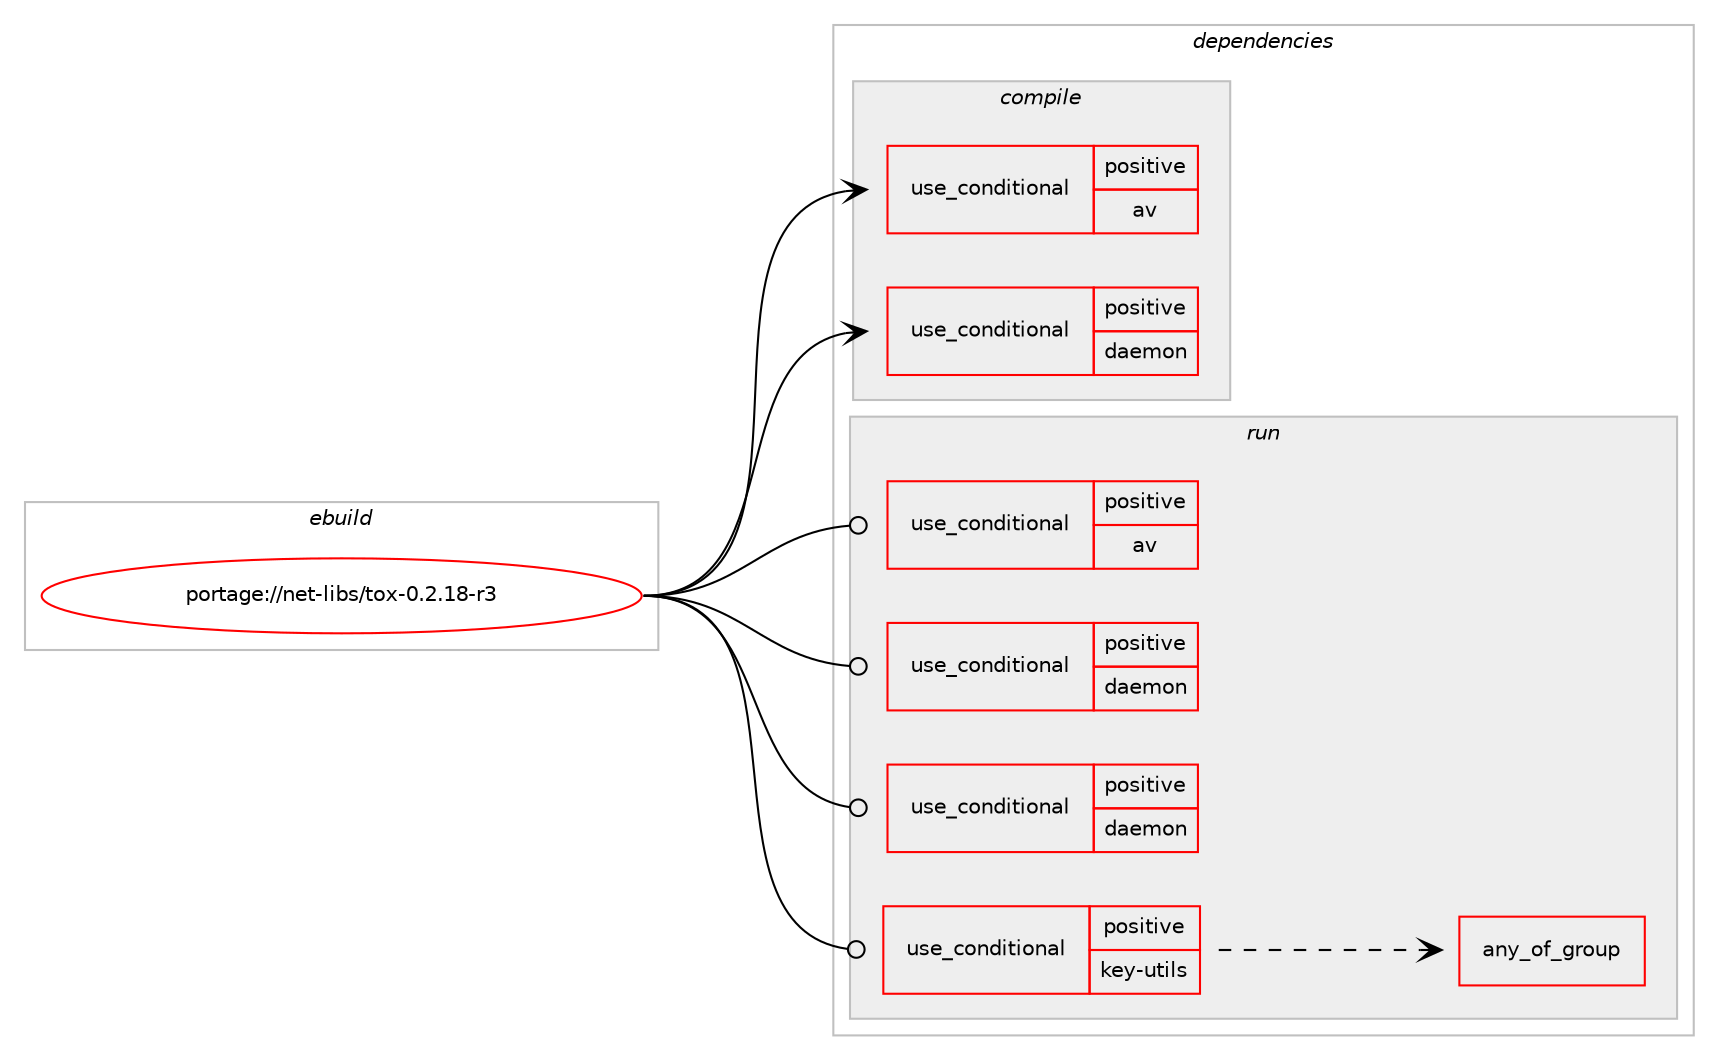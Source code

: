 digraph prolog {

# *************
# Graph options
# *************

newrank=true;
concentrate=true;
compound=true;
graph [rankdir=LR,fontname=Helvetica,fontsize=10,ranksep=1.5];#, ranksep=2.5, nodesep=0.2];
edge  [arrowhead=vee];
node  [fontname=Helvetica,fontsize=10];

# **********
# The ebuild
# **********

subgraph cluster_leftcol {
color=gray;
rank=same;
label=<<i>ebuild</i>>;
id [label="portage://net-libs/tox-0.2.18-r3", color=red, width=4, href="../net-libs/tox-0.2.18-r3.svg"];
}

# ****************
# The dependencies
# ****************

subgraph cluster_midcol {
color=gray;
label=<<i>dependencies</i>>;
subgraph cluster_compile {
fillcolor="#eeeeee";
style=filled;
label=<<i>compile</i>>;
subgraph cond3626 {
dependency5594 [label=<<TABLE BORDER="0" CELLBORDER="1" CELLSPACING="0" CELLPADDING="4"><TR><TD ROWSPAN="3" CELLPADDING="10">use_conditional</TD></TR><TR><TD>positive</TD></TR><TR><TD>av</TD></TR></TABLE>>, shape=none, color=red];
# *** BEGIN UNKNOWN DEPENDENCY TYPE (TODO) ***
# dependency5594 -> package_dependency(portage://net-libs/tox-0.2.18-r3,install,no,media-libs,libvpx,none,[,,],any_same_slot,[])
# *** END UNKNOWN DEPENDENCY TYPE (TODO) ***

# *** BEGIN UNKNOWN DEPENDENCY TYPE (TODO) ***
# dependency5594 -> package_dependency(portage://net-libs/tox-0.2.18-r3,install,no,media-libs,opus,none,[,,],[],[])
# *** END UNKNOWN DEPENDENCY TYPE (TODO) ***

}
id:e -> dependency5594:w [weight=20,style="solid",arrowhead="vee"];
subgraph cond3627 {
dependency5595 [label=<<TABLE BORDER="0" CELLBORDER="1" CELLSPACING="0" CELLPADDING="4"><TR><TD ROWSPAN="3" CELLPADDING="10">use_conditional</TD></TR><TR><TD>positive</TD></TR><TR><TD>daemon</TD></TR></TABLE>>, shape=none, color=red];
# *** BEGIN UNKNOWN DEPENDENCY TYPE (TODO) ***
# dependency5595 -> package_dependency(portage://net-libs/tox-0.2.18-r3,install,no,dev-libs,libconfig,none,[,,],any_same_slot,[])
# *** END UNKNOWN DEPENDENCY TYPE (TODO) ***

}
id:e -> dependency5595:w [weight=20,style="solid",arrowhead="vee"];
# *** BEGIN UNKNOWN DEPENDENCY TYPE (TODO) ***
# id -> package_dependency(portage://net-libs/tox-0.2.18-r3,install,no,dev-libs,libsodium,none,[,,],any_same_slot,[use(enable(asm),none),use(enable(urandom),none),use(disable(minimal),negative)])
# *** END UNKNOWN DEPENDENCY TYPE (TODO) ***

}
subgraph cluster_compileandrun {
fillcolor="#eeeeee";
style=filled;
label=<<i>compile and run</i>>;
}
subgraph cluster_run {
fillcolor="#eeeeee";
style=filled;
label=<<i>run</i>>;
subgraph cond3628 {
dependency5596 [label=<<TABLE BORDER="0" CELLBORDER="1" CELLSPACING="0" CELLPADDING="4"><TR><TD ROWSPAN="3" CELLPADDING="10">use_conditional</TD></TR><TR><TD>positive</TD></TR><TR><TD>av</TD></TR></TABLE>>, shape=none, color=red];
# *** BEGIN UNKNOWN DEPENDENCY TYPE (TODO) ***
# dependency5596 -> package_dependency(portage://net-libs/tox-0.2.18-r3,run,no,media-libs,libvpx,none,[,,],any_same_slot,[])
# *** END UNKNOWN DEPENDENCY TYPE (TODO) ***

# *** BEGIN UNKNOWN DEPENDENCY TYPE (TODO) ***
# dependency5596 -> package_dependency(portage://net-libs/tox-0.2.18-r3,run,no,media-libs,opus,none,[,,],[],[])
# *** END UNKNOWN DEPENDENCY TYPE (TODO) ***

}
id:e -> dependency5596:w [weight=20,style="solid",arrowhead="odot"];
subgraph cond3629 {
dependency5597 [label=<<TABLE BORDER="0" CELLBORDER="1" CELLSPACING="0" CELLPADDING="4"><TR><TD ROWSPAN="3" CELLPADDING="10">use_conditional</TD></TR><TR><TD>positive</TD></TR><TR><TD>daemon</TD></TR></TABLE>>, shape=none, color=red];
# *** BEGIN UNKNOWN DEPENDENCY TYPE (TODO) ***
# dependency5597 -> package_dependency(portage://net-libs/tox-0.2.18-r3,run,no,acct-group,tox,none,[,,],[],[])
# *** END UNKNOWN DEPENDENCY TYPE (TODO) ***

# *** BEGIN UNKNOWN DEPENDENCY TYPE (TODO) ***
# dependency5597 -> package_dependency(portage://net-libs/tox-0.2.18-r3,run,no,acct-user,tox,none,[,,],[],[])
# *** END UNKNOWN DEPENDENCY TYPE (TODO) ***

}
id:e -> dependency5597:w [weight=20,style="solid",arrowhead="odot"];
subgraph cond3630 {
dependency5598 [label=<<TABLE BORDER="0" CELLBORDER="1" CELLSPACING="0" CELLPADDING="4"><TR><TD ROWSPAN="3" CELLPADDING="10">use_conditional</TD></TR><TR><TD>positive</TD></TR><TR><TD>daemon</TD></TR></TABLE>>, shape=none, color=red];
# *** BEGIN UNKNOWN DEPENDENCY TYPE (TODO) ***
# dependency5598 -> package_dependency(portage://net-libs/tox-0.2.18-r3,run,no,dev-libs,libconfig,none,[,,],any_same_slot,[])
# *** END UNKNOWN DEPENDENCY TYPE (TODO) ***

}
id:e -> dependency5598:w [weight=20,style="solid",arrowhead="odot"];
subgraph cond3631 {
dependency5599 [label=<<TABLE BORDER="0" CELLBORDER="1" CELLSPACING="0" CELLPADDING="4"><TR><TD ROWSPAN="3" CELLPADDING="10">use_conditional</TD></TR><TR><TD>positive</TD></TR><TR><TD>key-utils</TD></TR></TABLE>>, shape=none, color=red];
subgraph any63 {
dependency5600 [label=<<TABLE BORDER="0" CELLBORDER="1" CELLSPACING="0" CELLPADDING="4"><TR><TD CELLPADDING="10">any_of_group</TD></TR></TABLE>>, shape=none, color=red];# *** BEGIN UNKNOWN DEPENDENCY TYPE (TODO) ***
# dependency5600 -> package_dependency(portage://net-libs/tox-0.2.18-r3,run,no,sys-devel,gcc,none,[,,],[],[use(enable(openmp),none)])
# *** END UNKNOWN DEPENDENCY TYPE (TODO) ***

# *** BEGIN UNKNOWN DEPENDENCY TYPE (TODO) ***
# dependency5600 -> package_dependency(portage://net-libs/tox-0.2.18-r3,run,no,sys-devel,clang-runtime,none,[,,],[],[use(enable(openmp),none)])
# *** END UNKNOWN DEPENDENCY TYPE (TODO) ***

}
dependency5599:e -> dependency5600:w [weight=20,style="dashed",arrowhead="vee"];
}
id:e -> dependency5599:w [weight=20,style="solid",arrowhead="odot"];
# *** BEGIN UNKNOWN DEPENDENCY TYPE (TODO) ***
# id -> package_dependency(portage://net-libs/tox-0.2.18-r3,run,no,dev-libs,libsodium,none,[,,],any_same_slot,[use(enable(asm),none),use(enable(urandom),none),use(disable(minimal),negative)])
# *** END UNKNOWN DEPENDENCY TYPE (TODO) ***

}
}

# **************
# The candidates
# **************

subgraph cluster_choices {
rank=same;
color=gray;
label=<<i>candidates</i>>;

}

}

